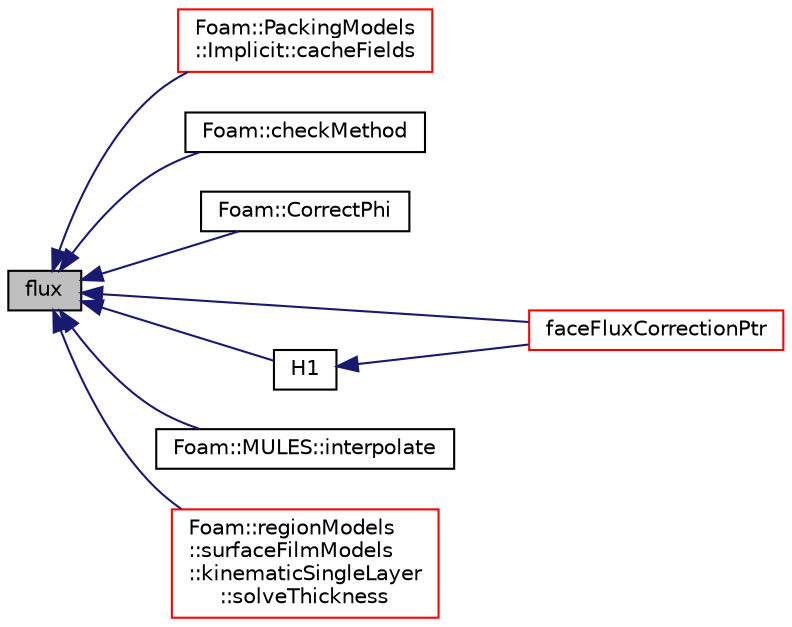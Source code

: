 digraph "flux"
{
  bgcolor="transparent";
  edge [fontname="Helvetica",fontsize="10",labelfontname="Helvetica",labelfontsize="10"];
  node [fontname="Helvetica",fontsize="10",shape=record];
  rankdir="LR";
  Node1 [label="flux",height=0.2,width=0.4,color="black", fillcolor="grey75", style="filled", fontcolor="black"];
  Node1 -> Node2 [dir="back",color="midnightblue",fontsize="10",style="solid",fontname="Helvetica"];
  Node2 [label="Foam::PackingModels\l::Implicit::cacheFields",height=0.2,width=0.4,color="red",URL="$a01039.html#a6005414ac27ae3e0b5a783ba216c1906",tooltip="Calculate the inter particles stresses. "];
  Node1 -> Node3 [dir="back",color="midnightblue",fontsize="10",style="solid",fontname="Helvetica"];
  Node3 [label="Foam::checkMethod",height=0.2,width=0.4,color="black",URL="$a10733.html#af7c5aac53b9e18ea8377a3c3a973114b"];
  Node1 -> Node4 [dir="back",color="midnightblue",fontsize="10",style="solid",fontname="Helvetica"];
  Node4 [label="Foam::CorrectPhi",height=0.2,width=0.4,color="black",URL="$a10733.html#ac25e7d2bbe87588cbf10d96cc1ae09a3"];
  Node1 -> Node5 [dir="back",color="midnightblue",fontsize="10",style="solid",fontname="Helvetica"];
  Node5 [label="faceFluxCorrectionPtr",height=0.2,width=0.4,color="red",URL="$a00875.html#abca4d525cb7a95854e0bbc373847fef2",tooltip="Return pointer to face-flux non-orthogonal correction field. "];
  Node1 -> Node6 [dir="back",color="midnightblue",fontsize="10",style="solid",fontname="Helvetica"];
  Node6 [label="H1",height=0.2,width=0.4,color="black",URL="$a00875.html#ad973c8cad195e7174c90582555363352",tooltip="Return H(1) "];
  Node6 -> Node5 [dir="back",color="midnightblue",fontsize="10",style="solid",fontname="Helvetica"];
  Node1 -> Node7 [dir="back",color="midnightblue",fontsize="10",style="solid",fontname="Helvetica"];
  Node7 [label="Foam::MULES::interpolate",height=0.2,width=0.4,color="black",URL="$a10792.html#a4af43c1eb899cea598bb952c0b19e55d"];
  Node1 -> Node8 [dir="back",color="midnightblue",fontsize="10",style="solid",fontname="Helvetica"];
  Node8 [label="Foam::regionModels\l::surfaceFilmModels\l::kinematicSingleLayer\l::solveThickness",height=0.2,width=0.4,color="red",URL="$a01237.html#a38ccae6e6751502d71d2490fca96a516",tooltip="Solve coupled velocity-thickness equations. "];
}
